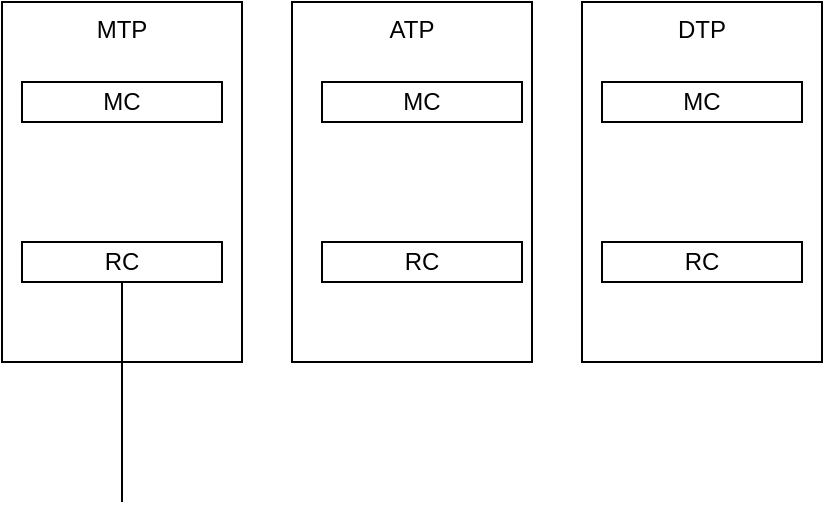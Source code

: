 <mxfile version="10.9.2" type="github"><diagram id="mcYDglCYg44QsOjVbK4n" name="Page-1"><mxGraphModel dx="918" dy="567" grid="1" gridSize="10" guides="1" tooltips="1" connect="1" arrows="1" fold="1" page="1" pageScale="1" pageWidth="827" pageHeight="1169" math="0" shadow="0"><root><mxCell id="0"/><mxCell id="1" parent="0"/><mxCell id="r8EfSsDem7IDbaVr5GXK-10" value="ATP" style="rounded=0;whiteSpace=wrap;html=1;verticalAlign=top;" vertex="1" parent="1"><mxGeometry x="265" y="120" width="120" height="180" as="geometry"/></mxCell><mxCell id="r8EfSsDem7IDbaVr5GXK-11" value="DTP" style="rounded=0;whiteSpace=wrap;html=1;verticalAlign=top;" vertex="1" parent="1"><mxGeometry x="410" y="120" width="120" height="180" as="geometry"/></mxCell><mxCell id="r8EfSsDem7IDbaVr5GXK-9" value="MTP" style="rounded=0;whiteSpace=wrap;html=1;verticalAlign=top;" vertex="1" parent="1"><mxGeometry x="120" y="120" width="120" height="180" as="geometry"/></mxCell><mxCell id="r8EfSsDem7IDbaVr5GXK-3" value="MC" style="rounded=0;whiteSpace=wrap;html=1;" vertex="1" parent="1"><mxGeometry x="130" y="160" width="100" height="20" as="geometry"/></mxCell><mxCell id="r8EfSsDem7IDbaVr5GXK-12" style="edgeStyle=orthogonalEdgeStyle;rounded=0;orthogonalLoop=1;jettySize=auto;html=1;endArrow=none;endFill=0;" edge="1" parent="1" source="r8EfSsDem7IDbaVr5GXK-4"><mxGeometry relative="1" as="geometry"><mxPoint x="180" y="370" as="targetPoint"/></mxGeometry></mxCell><mxCell id="r8EfSsDem7IDbaVr5GXK-4" value="RC" style="rounded=0;whiteSpace=wrap;html=1;" vertex="1" parent="1"><mxGeometry x="130" y="240" width="100" height="20" as="geometry"/></mxCell><mxCell id="r8EfSsDem7IDbaVr5GXK-5" value="MC" style="rounded=0;whiteSpace=wrap;html=1;" vertex="1" parent="1"><mxGeometry x="280" y="160" width="100" height="20" as="geometry"/></mxCell><mxCell id="r8EfSsDem7IDbaVr5GXK-6" value="RC" style="rounded=0;whiteSpace=wrap;html=1;" vertex="1" parent="1"><mxGeometry x="280" y="240" width="100" height="20" as="geometry"/></mxCell><mxCell id="r8EfSsDem7IDbaVr5GXK-7" value="MC" style="rounded=0;whiteSpace=wrap;html=1;" vertex="1" parent="1"><mxGeometry x="420" y="160" width="100" height="20" as="geometry"/></mxCell><mxCell id="r8EfSsDem7IDbaVr5GXK-8" value="RC" style="rounded=0;whiteSpace=wrap;html=1;" vertex="1" parent="1"><mxGeometry x="420" y="240" width="100" height="20" as="geometry"/></mxCell></root></mxGraphModel></diagram></mxfile>